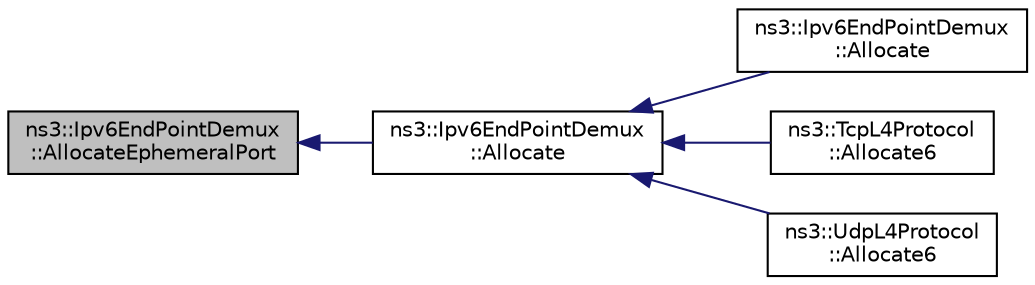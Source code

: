 digraph "ns3::Ipv6EndPointDemux::AllocateEphemeralPort"
{
  edge [fontname="Helvetica",fontsize="10",labelfontname="Helvetica",labelfontsize="10"];
  node [fontname="Helvetica",fontsize="10",shape=record];
  rankdir="LR";
  Node1 [label="ns3::Ipv6EndPointDemux\l::AllocateEphemeralPort",height=0.2,width=0.4,color="black", fillcolor="grey75", style="filled", fontcolor="black"];
  Node1 -> Node2 [dir="back",color="midnightblue",fontsize="10",style="solid"];
  Node2 [label="ns3::Ipv6EndPointDemux\l::Allocate",height=0.2,width=0.4,color="black", fillcolor="white", style="filled",URL="$d8/da4/classns3_1_1Ipv6EndPointDemux.html#a586cf13b626d18745734faf36ecdd158",tooltip="Allocate a Ipv6EndPoint. "];
  Node2 -> Node3 [dir="back",color="midnightblue",fontsize="10",style="solid"];
  Node3 [label="ns3::Ipv6EndPointDemux\l::Allocate",height=0.2,width=0.4,color="black", fillcolor="white", style="filled",URL="$d8/da4/classns3_1_1Ipv6EndPointDemux.html#ab17c1b5847287c9ae042fa46c70bafc3",tooltip="Allocate a Ipv6EndPoint. "];
  Node2 -> Node4 [dir="back",color="midnightblue",fontsize="10",style="solid"];
  Node4 [label="ns3::TcpL4Protocol\l::Allocate6",height=0.2,width=0.4,color="black", fillcolor="white", style="filled",URL="$df/dc9/classns3_1_1TcpL4Protocol.html#ad893d914b5fa45d29bd5a66ab29e9b9b",tooltip="Allocate an IPv6 Endpoint. "];
  Node2 -> Node5 [dir="back",color="midnightblue",fontsize="10",style="solid"];
  Node5 [label="ns3::UdpL4Protocol\l::Allocate6",height=0.2,width=0.4,color="black", fillcolor="white", style="filled",URL="$d0/d31/classns3_1_1UdpL4Protocol.html#ac24dba915979036a3ece31a6f7678cb8",tooltip="Allocate an IPv6 Endpoint. "];
}
